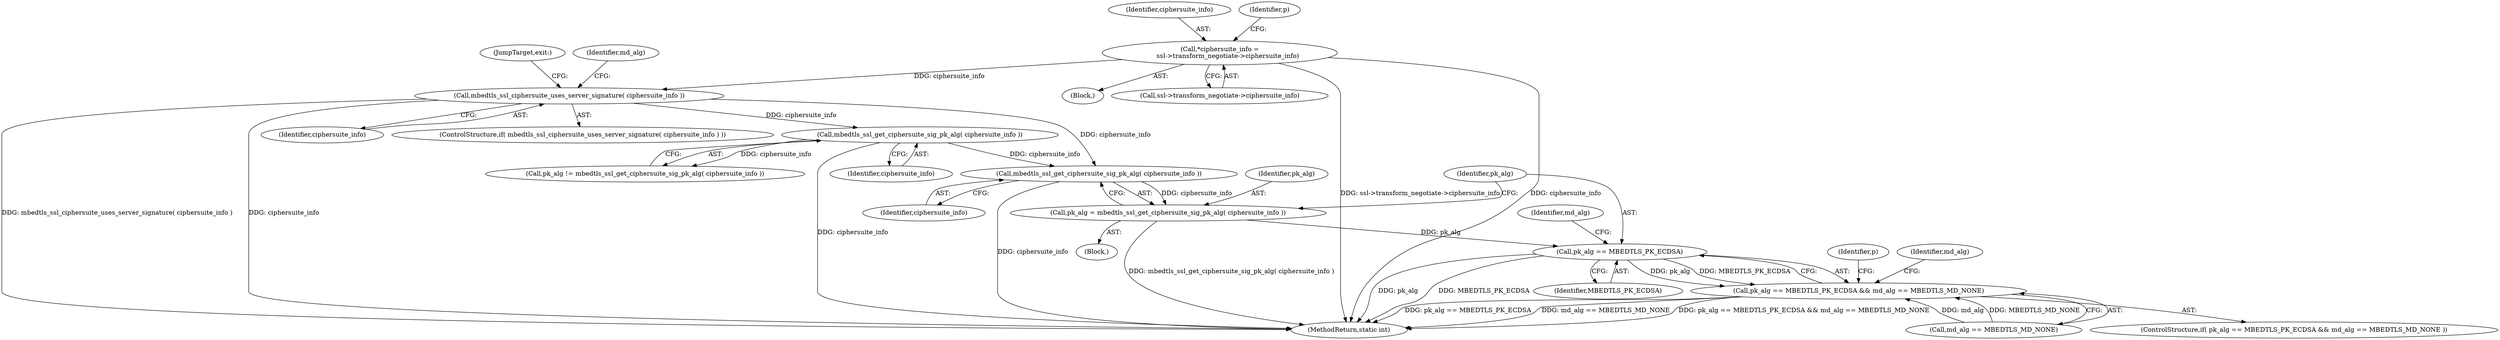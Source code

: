 digraph "0_mbedtls_027f84c69f4ef30c0693832a6c396ef19e563ca1@pointer" {
"1000544" [label="(Call,mbedtls_ssl_get_ciphersuite_sig_pk_alg( ciphersuite_info ))"];
"1000522" [label="(Call,mbedtls_ssl_get_ciphersuite_sig_pk_alg( ciphersuite_info ))"];
"1000461" [label="(Call,mbedtls_ssl_ciphersuite_uses_server_signature( ciphersuite_info ))"];
"1000115" [label="(Call,*ciphersuite_info =\n        ssl->transform_negotiate->ciphersuite_info)"];
"1000542" [label="(Call,pk_alg = mbedtls_ssl_get_ciphersuite_sig_pk_alg( ciphersuite_info ))"];
"1000548" [label="(Call,pk_alg == MBEDTLS_PK_ECDSA)"];
"1000547" [label="(Call,pk_alg == MBEDTLS_PK_ECDSA && md_alg == MBEDTLS_MD_NONE)"];
"1000116" [label="(Identifier,ciphersuite_info)"];
"1000520" [label="(Call,pk_alg != mbedtls_ssl_get_ciphersuite_sig_pk_alg( ciphersuite_info ))"];
"1000124" [label="(Identifier,p)"];
"1000541" [label="(Block,)"];
"1000461" [label="(Call,mbedtls_ssl_ciphersuite_uses_server_signature( ciphersuite_info ))"];
"1000523" [label="(Identifier,ciphersuite_info)"];
"1000469" [label="(Identifier,md_alg)"];
"1000544" [label="(Call,mbedtls_ssl_get_ciphersuite_sig_pk_alg( ciphersuite_info ))"];
"1000542" [label="(Call,pk_alg = mbedtls_ssl_get_ciphersuite_sig_pk_alg( ciphersuite_info ))"];
"1000750" [label="(JumpTarget,exit:)"];
"1000760" [label="(MethodReturn,static int)"];
"1000115" [label="(Call,*ciphersuite_info =\n        ssl->transform_negotiate->ciphersuite_info)"];
"1000552" [label="(Identifier,md_alg)"];
"1000547" [label="(Call,pk_alg == MBEDTLS_PK_ECDSA && md_alg == MBEDTLS_MD_NONE)"];
"1000550" [label="(Identifier,MBEDTLS_PK_ECDSA)"];
"1000566" [label="(Identifier,p)"];
"1000117" [label="(Call,ssl->transform_negotiate->ciphersuite_info)"];
"1000555" [label="(Identifier,md_alg)"];
"1000548" [label="(Call,pk_alg == MBEDTLS_PK_ECDSA)"];
"1000546" [label="(ControlStructure,if( pk_alg == MBEDTLS_PK_ECDSA && md_alg == MBEDTLS_MD_NONE ))"];
"1000112" [label="(Block,)"];
"1000522" [label="(Call,mbedtls_ssl_get_ciphersuite_sig_pk_alg( ciphersuite_info ))"];
"1000551" [label="(Call,md_alg == MBEDTLS_MD_NONE)"];
"1000545" [label="(Identifier,ciphersuite_info)"];
"1000543" [label="(Identifier,pk_alg)"];
"1000549" [label="(Identifier,pk_alg)"];
"1000462" [label="(Identifier,ciphersuite_info)"];
"1000460" [label="(ControlStructure,if( mbedtls_ssl_ciphersuite_uses_server_signature( ciphersuite_info ) ))"];
"1000544" -> "1000542"  [label="AST: "];
"1000544" -> "1000545"  [label="CFG: "];
"1000545" -> "1000544"  [label="AST: "];
"1000542" -> "1000544"  [label="CFG: "];
"1000544" -> "1000760"  [label="DDG: ciphersuite_info"];
"1000544" -> "1000542"  [label="DDG: ciphersuite_info"];
"1000522" -> "1000544"  [label="DDG: ciphersuite_info"];
"1000461" -> "1000544"  [label="DDG: ciphersuite_info"];
"1000522" -> "1000520"  [label="AST: "];
"1000522" -> "1000523"  [label="CFG: "];
"1000523" -> "1000522"  [label="AST: "];
"1000520" -> "1000522"  [label="CFG: "];
"1000522" -> "1000760"  [label="DDG: ciphersuite_info"];
"1000522" -> "1000520"  [label="DDG: ciphersuite_info"];
"1000461" -> "1000522"  [label="DDG: ciphersuite_info"];
"1000461" -> "1000460"  [label="AST: "];
"1000461" -> "1000462"  [label="CFG: "];
"1000462" -> "1000461"  [label="AST: "];
"1000469" -> "1000461"  [label="CFG: "];
"1000750" -> "1000461"  [label="CFG: "];
"1000461" -> "1000760"  [label="DDG: mbedtls_ssl_ciphersuite_uses_server_signature( ciphersuite_info )"];
"1000461" -> "1000760"  [label="DDG: ciphersuite_info"];
"1000115" -> "1000461"  [label="DDG: ciphersuite_info"];
"1000115" -> "1000112"  [label="AST: "];
"1000115" -> "1000117"  [label="CFG: "];
"1000116" -> "1000115"  [label="AST: "];
"1000117" -> "1000115"  [label="AST: "];
"1000124" -> "1000115"  [label="CFG: "];
"1000115" -> "1000760"  [label="DDG: ssl->transform_negotiate->ciphersuite_info"];
"1000115" -> "1000760"  [label="DDG: ciphersuite_info"];
"1000542" -> "1000541"  [label="AST: "];
"1000543" -> "1000542"  [label="AST: "];
"1000549" -> "1000542"  [label="CFG: "];
"1000542" -> "1000760"  [label="DDG: mbedtls_ssl_get_ciphersuite_sig_pk_alg( ciphersuite_info )"];
"1000542" -> "1000548"  [label="DDG: pk_alg"];
"1000548" -> "1000547"  [label="AST: "];
"1000548" -> "1000550"  [label="CFG: "];
"1000549" -> "1000548"  [label="AST: "];
"1000550" -> "1000548"  [label="AST: "];
"1000552" -> "1000548"  [label="CFG: "];
"1000547" -> "1000548"  [label="CFG: "];
"1000548" -> "1000760"  [label="DDG: MBEDTLS_PK_ECDSA"];
"1000548" -> "1000760"  [label="DDG: pk_alg"];
"1000548" -> "1000547"  [label="DDG: pk_alg"];
"1000548" -> "1000547"  [label="DDG: MBEDTLS_PK_ECDSA"];
"1000547" -> "1000546"  [label="AST: "];
"1000547" -> "1000551"  [label="CFG: "];
"1000551" -> "1000547"  [label="AST: "];
"1000555" -> "1000547"  [label="CFG: "];
"1000566" -> "1000547"  [label="CFG: "];
"1000547" -> "1000760"  [label="DDG: pk_alg == MBEDTLS_PK_ECDSA"];
"1000547" -> "1000760"  [label="DDG: md_alg == MBEDTLS_MD_NONE"];
"1000547" -> "1000760"  [label="DDG: pk_alg == MBEDTLS_PK_ECDSA && md_alg == MBEDTLS_MD_NONE"];
"1000551" -> "1000547"  [label="DDG: md_alg"];
"1000551" -> "1000547"  [label="DDG: MBEDTLS_MD_NONE"];
}
